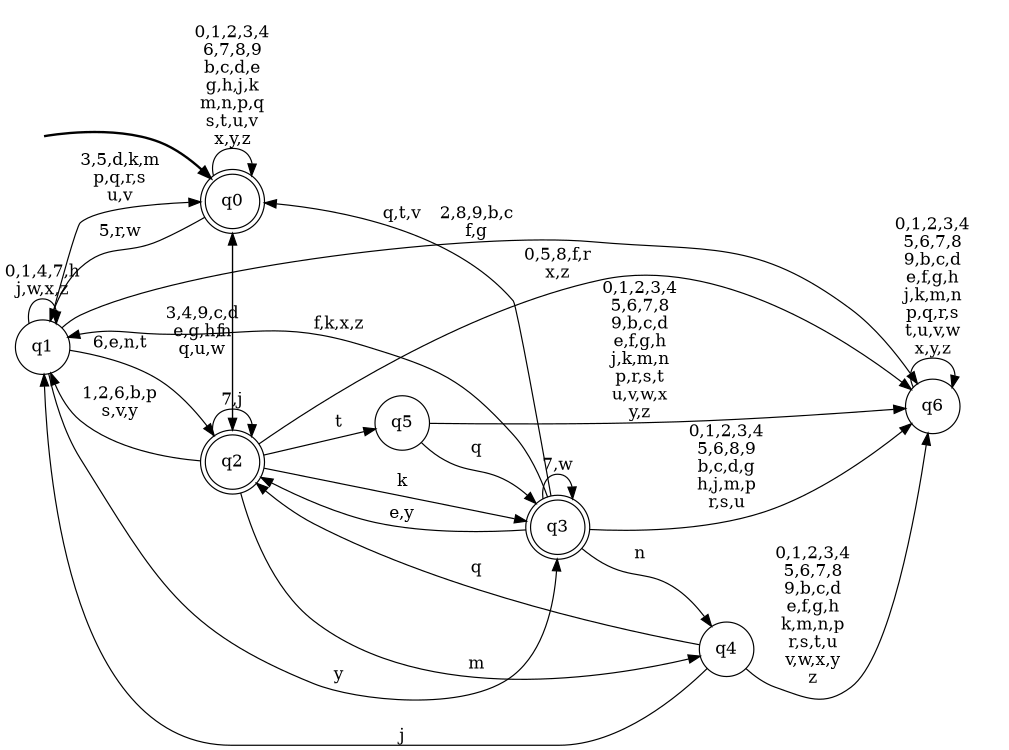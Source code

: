 digraph BlueStar {
__start0 [style = invis, shape = none, label = "", width = 0, height = 0];

rankdir=LR;
size="8,5";

s0 [style="rounded,filled", color="black", fillcolor="white" shape="doublecircle", label="q0"];
s1 [style="filled", color="black", fillcolor="white" shape="circle", label="q1"];
s2 [style="rounded,filled", color="black", fillcolor="white" shape="doublecircle", label="q2"];
s3 [style="rounded,filled", color="black", fillcolor="white" shape="doublecircle", label="q3"];
s4 [style="filled", color="black", fillcolor="white" shape="circle", label="q4"];
s5 [style="filled", color="black", fillcolor="white" shape="circle", label="q5"];
s6 [style="filled", color="black", fillcolor="white" shape="circle", label="q6"];
subgraph cluster_main { 
	graph [pad=".75", ranksep="0.15", nodesep="0.15"];
	 style=invis; 
	__start0 -> s0 [penwidth=2];
}
s0 -> s0 [label="0,1,2,3,4\n6,7,8,9\nb,c,d,e\ng,h,j,k\nm,n,p,q\ns,t,u,v\nx,y,z"];
s0 -> s1 [label="5,r,w"];
s0 -> s2 [label="f"];
s1 -> s0 [label="3,5,d,k,m\np,q,r,s\nu,v"];
s1 -> s1 [label="0,1,4,7,h\nj,w,x,z"];
s1 -> s2 [label="6,e,n,t"];
s1 -> s3 [label="y"];
s1 -> s6 [label="2,8,9,b,c\nf,g"];
s2 -> s0 [label="3,4,9,c,d\ne,g,h,n\nq,u,w"];
s2 -> s1 [label="1,2,6,b,p\ns,v,y"];
s2 -> s2 [label="7,j"];
s2 -> s3 [label="k"];
s2 -> s4 [label="m"];
s2 -> s5 [label="t"];
s2 -> s6 [label="0,5,8,f,r\nx,z"];
s3 -> s0 [label="q,t,v"];
s3 -> s1 [label="f,k,x,z"];
s3 -> s2 [label="e,y"];
s3 -> s3 [label="7,w"];
s3 -> s4 [label="n"];
s3 -> s6 [label="0,1,2,3,4\n5,6,8,9\nb,c,d,g\nh,j,m,p\nr,s,u"];
s4 -> s1 [label="j"];
s4 -> s2 [label="q"];
s4 -> s6 [label="0,1,2,3,4\n5,6,7,8\n9,b,c,d\ne,f,g,h\nk,m,n,p\nr,s,t,u\nv,w,x,y\nz"];
s5 -> s3 [label="q"];
s5 -> s6 [label="0,1,2,3,4\n5,6,7,8\n9,b,c,d\ne,f,g,h\nj,k,m,n\np,r,s,t\nu,v,w,x\ny,z"];
s6 -> s6 [label="0,1,2,3,4\n5,6,7,8\n9,b,c,d\ne,f,g,h\nj,k,m,n\np,q,r,s\nt,u,v,w\nx,y,z"];

}